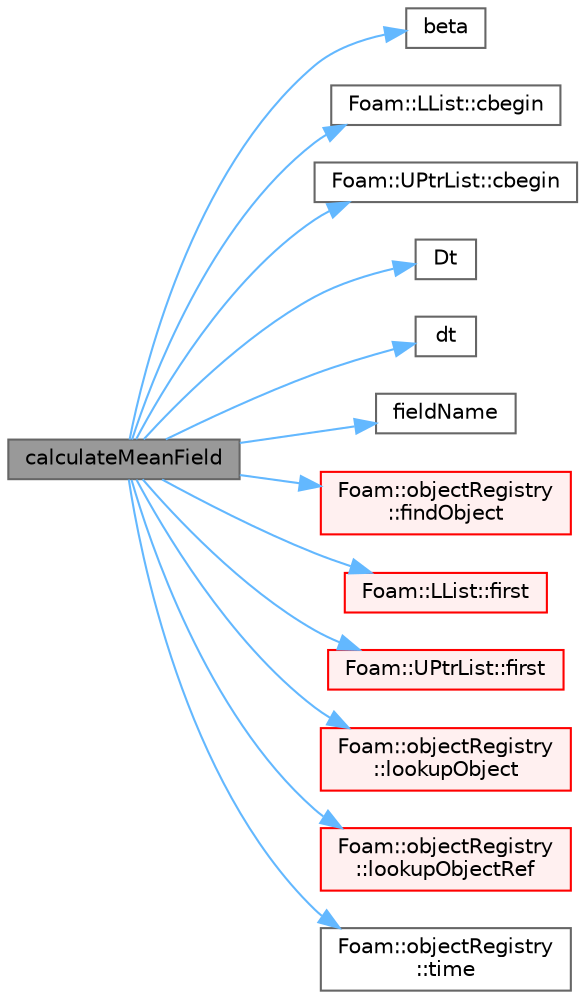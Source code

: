 digraph "calculateMeanField"
{
 // LATEX_PDF_SIZE
  bgcolor="transparent";
  edge [fontname=Helvetica,fontsize=10,labelfontname=Helvetica,labelfontsize=10];
  node [fontname=Helvetica,fontsize=10,shape=box,height=0.2,width=0.4];
  rankdir="LR";
  Node1 [id="Node000001",label="calculateMeanField",height=0.2,width=0.4,color="gray40", fillcolor="grey60", style="filled", fontcolor="black",tooltip=" "];
  Node1 -> Node2 [id="edge1_Node000001_Node000002",color="steelblue1",style="solid",tooltip=" "];
  Node2 [id="Node000002",label="beta",height=0.2,width=0.4,color="grey40", fillcolor="white", style="filled",URL="$solvers_2heatTransfer_2buoyantBoussinesqSimpleFoam_2readTransportProperties_8H.html#a7f7bcc92fa37329ef6b25b3a843cb8ba",tooltip=" "];
  Node1 -> Node3 [id="edge2_Node000001_Node000003",color="steelblue1",style="solid",tooltip=" "];
  Node3 [id="Node000003",label="Foam::LList::cbegin",height=0.2,width=0.4,color="grey40", fillcolor="white", style="filled",URL="$classFoam_1_1LList.html#a39112ae08f6ffc7ee58c6aa79772e094",tooltip=" "];
  Node1 -> Node4 [id="edge3_Node000001_Node000004",color="steelblue1",style="solid",tooltip=" "];
  Node4 [id="Node000004",label="Foam::UPtrList::cbegin",height=0.2,width=0.4,color="grey40", fillcolor="white", style="filled",URL="$classFoam_1_1UPtrList.html#a9f2206db85fdfd40934f8ca7867aeb9c",tooltip=" "];
  Node1 -> Node5 [id="edge4_Node000001_Node000005",color="steelblue1",style="solid",tooltip=" "];
  Node5 [id="Node000005",label="Dt",height=0.2,width=0.4,color="grey40", fillcolor="white", style="filled",URL="$classFoam_1_1functionObjects_1_1fieldAverageItem.html#a97bb1e7d7258edb78080b9703ef5c8f7",tooltip=" "];
  Node1 -> Node6 [id="edge5_Node000001_Node000006",color="steelblue1",style="solid",tooltip=" "];
  Node6 [id="Node000006",label="dt",height=0.2,width=0.4,color="grey40", fillcolor="white", style="filled",URL="$classFoam_1_1functionObjects_1_1fieldAverageItem.html#a6f3ea5375f83d96e2c7896922c1a8edb",tooltip=" "];
  Node1 -> Node7 [id="edge6_Node000001_Node000007",color="steelblue1",style="solid",tooltip=" "];
  Node7 [id="Node000007",label="fieldName",height=0.2,width=0.4,color="grey40", fillcolor="white", style="filled",URL="$classFoam_1_1functionObjects_1_1fieldAverageItem.html#a242fc22102c3b930ed6f05f442e7454b",tooltip=" "];
  Node1 -> Node8 [id="edge7_Node000001_Node000008",color="steelblue1",style="solid",tooltip=" "];
  Node8 [id="Node000008",label="Foam::objectRegistry\l::findObject",height=0.2,width=0.4,color="red", fillcolor="#FFF0F0", style="filled",URL="$classFoam_1_1objectRegistry.html#ae49b9493f184259bfcb66423976fc27b",tooltip=" "];
  Node1 -> Node10 [id="edge8_Node000001_Node000010",color="steelblue1",style="solid",tooltip=" "];
  Node10 [id="Node000010",label="Foam::LList::first",height=0.2,width=0.4,color="red", fillcolor="#FFF0F0", style="filled",URL="$classFoam_1_1LList.html#aebab7630c4fe77a3cdf468262c55395e",tooltip=" "];
  Node1 -> Node13 [id="edge9_Node000001_Node000013",color="steelblue1",style="solid",tooltip=" "];
  Node13 [id="Node000013",label="Foam::UPtrList::first",height=0.2,width=0.4,color="red", fillcolor="#FFF0F0", style="filled",URL="$classFoam_1_1UPtrList.html#a1c9828bc3de9502754d944c95a2ce0d9",tooltip=" "];
  Node1 -> Node15 [id="edge10_Node000001_Node000015",color="steelblue1",style="solid",tooltip=" "];
  Node15 [id="Node000015",label="Foam::objectRegistry\l::lookupObject",height=0.2,width=0.4,color="red", fillcolor="#FFF0F0", style="filled",URL="$classFoam_1_1objectRegistry.html#af339c3b973802affb696c676f78ad5ac",tooltip=" "];
  Node1 -> Node18 [id="edge11_Node000001_Node000018",color="steelblue1",style="solid",tooltip=" "];
  Node18 [id="Node000018",label="Foam::objectRegistry\l::lookupObjectRef",height=0.2,width=0.4,color="red", fillcolor="#FFF0F0", style="filled",URL="$classFoam_1_1objectRegistry.html#ad520f69dbf3994488dfaba4b30c53b79",tooltip=" "];
  Node1 -> Node20 [id="edge12_Node000001_Node000020",color="steelblue1",style="solid",tooltip=" "];
  Node20 [id="Node000020",label="Foam::objectRegistry\l::time",height=0.2,width=0.4,color="grey40", fillcolor="white", style="filled",URL="$classFoam_1_1objectRegistry.html#a6da2efe24eb125ba12790511a42aa05c",tooltip=" "];
}
